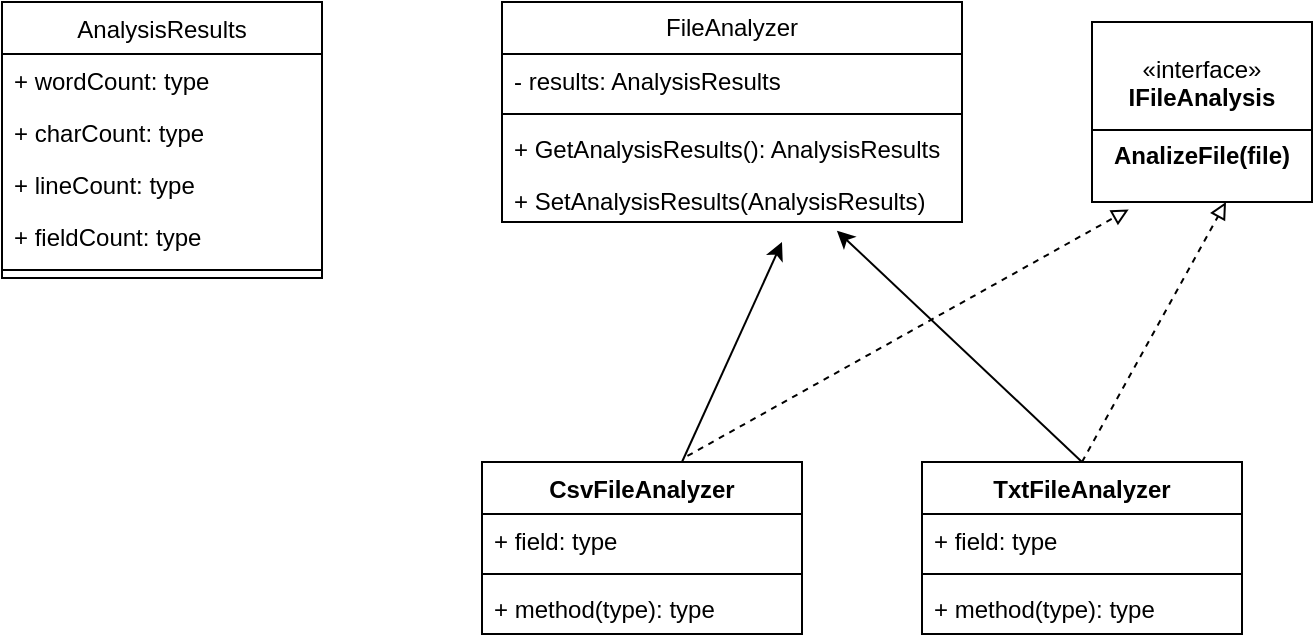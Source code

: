 <mxfile version="24.4.0" type="device">
  <diagram name="Page-1" id="gM_6Dn-CnzqExn7b6yO8">
    <mxGraphModel dx="726" dy="504" grid="1" gridSize="10" guides="1" tooltips="1" connect="1" arrows="1" fold="1" page="1" pageScale="1" pageWidth="850" pageHeight="1100" math="0" shadow="0">
      <root>
        <mxCell id="0" />
        <mxCell id="1" parent="0" />
        <mxCell id="VFUWJiDe5TxiRyz3XMpH-14" value="FileAnalyzer" style="swimlane;fontStyle=0;childLayout=stackLayout;horizontal=1;startSize=26;fillColor=none;horizontalStack=0;resizeParent=1;resizeParentMax=0;resizeLast=0;collapsible=1;marginBottom=0;whiteSpace=wrap;html=1;" vertex="1" parent="1">
          <mxGeometry x="290" y="120" width="230" height="110" as="geometry" />
        </mxCell>
        <mxCell id="VFUWJiDe5TxiRyz3XMpH-15" value="- results: AnalysisResults" style="text;strokeColor=none;fillColor=none;align=left;verticalAlign=top;spacingLeft=4;spacingRight=4;overflow=hidden;rotatable=0;points=[[0,0.5],[1,0.5]];portConstraint=eastwest;whiteSpace=wrap;html=1;" vertex="1" parent="VFUWJiDe5TxiRyz3XMpH-14">
          <mxGeometry y="26" width="230" height="26" as="geometry" />
        </mxCell>
        <mxCell id="VFUWJiDe5TxiRyz3XMpH-19" value="" style="line;strokeWidth=1;fillColor=none;align=left;verticalAlign=middle;spacingTop=-1;spacingLeft=3;spacingRight=3;rotatable=0;labelPosition=right;points=[];portConstraint=eastwest;strokeColor=inherit;" vertex="1" parent="VFUWJiDe5TxiRyz3XMpH-14">
          <mxGeometry y="52" width="230" height="8" as="geometry" />
        </mxCell>
        <mxCell id="VFUWJiDe5TxiRyz3XMpH-16" value="+ GetAnalysisResults(): AnalysisResults" style="text;strokeColor=none;fillColor=none;align=left;verticalAlign=top;spacingLeft=4;spacingRight=4;overflow=hidden;rotatable=0;points=[[0,0.5],[1,0.5]];portConstraint=eastwest;whiteSpace=wrap;html=1;" vertex="1" parent="VFUWJiDe5TxiRyz3XMpH-14">
          <mxGeometry y="60" width="230" height="26" as="geometry" />
        </mxCell>
        <mxCell id="VFUWJiDe5TxiRyz3XMpH-17" value="+ SetAnalysisResults(AnalysisResults)&amp;nbsp;" style="text;strokeColor=none;fillColor=none;align=left;verticalAlign=top;spacingLeft=4;spacingRight=4;overflow=hidden;rotatable=0;points=[[0,0.5],[1,0.5]];portConstraint=eastwest;whiteSpace=wrap;html=1;" vertex="1" parent="VFUWJiDe5TxiRyz3XMpH-14">
          <mxGeometry y="86" width="230" height="24" as="geometry" />
        </mxCell>
        <mxCell id="VFUWJiDe5TxiRyz3XMpH-20" value="CsvFileAnalyzer" style="swimlane;fontStyle=1;align=center;verticalAlign=top;childLayout=stackLayout;horizontal=1;startSize=26;horizontalStack=0;resizeParent=1;resizeParentMax=0;resizeLast=0;collapsible=1;marginBottom=0;whiteSpace=wrap;html=1;" vertex="1" parent="1">
          <mxGeometry x="280" y="350" width="160" height="86" as="geometry" />
        </mxCell>
        <mxCell id="VFUWJiDe5TxiRyz3XMpH-21" value="+ field: type" style="text;strokeColor=none;fillColor=none;align=left;verticalAlign=top;spacingLeft=4;spacingRight=4;overflow=hidden;rotatable=0;points=[[0,0.5],[1,0.5]];portConstraint=eastwest;whiteSpace=wrap;html=1;" vertex="1" parent="VFUWJiDe5TxiRyz3XMpH-20">
          <mxGeometry y="26" width="160" height="26" as="geometry" />
        </mxCell>
        <mxCell id="VFUWJiDe5TxiRyz3XMpH-22" value="" style="line;strokeWidth=1;fillColor=none;align=left;verticalAlign=middle;spacingTop=-1;spacingLeft=3;spacingRight=3;rotatable=0;labelPosition=right;points=[];portConstraint=eastwest;strokeColor=inherit;" vertex="1" parent="VFUWJiDe5TxiRyz3XMpH-20">
          <mxGeometry y="52" width="160" height="8" as="geometry" />
        </mxCell>
        <mxCell id="VFUWJiDe5TxiRyz3XMpH-23" value="+ method(type): type" style="text;strokeColor=none;fillColor=none;align=left;verticalAlign=top;spacingLeft=4;spacingRight=4;overflow=hidden;rotatable=0;points=[[0,0.5],[1,0.5]];portConstraint=eastwest;whiteSpace=wrap;html=1;" vertex="1" parent="VFUWJiDe5TxiRyz3XMpH-20">
          <mxGeometry y="60" width="160" height="26" as="geometry" />
        </mxCell>
        <mxCell id="VFUWJiDe5TxiRyz3XMpH-24" value="TxtFileAnalyzer" style="swimlane;fontStyle=1;align=center;verticalAlign=top;childLayout=stackLayout;horizontal=1;startSize=26;horizontalStack=0;resizeParent=1;resizeParentMax=0;resizeLast=0;collapsible=1;marginBottom=0;whiteSpace=wrap;html=1;" vertex="1" parent="1">
          <mxGeometry x="500" y="350" width="160" height="86" as="geometry" />
        </mxCell>
        <mxCell id="VFUWJiDe5TxiRyz3XMpH-25" value="+ field: type" style="text;strokeColor=none;fillColor=none;align=left;verticalAlign=top;spacingLeft=4;spacingRight=4;overflow=hidden;rotatable=0;points=[[0,0.5],[1,0.5]];portConstraint=eastwest;whiteSpace=wrap;html=1;" vertex="1" parent="VFUWJiDe5TxiRyz3XMpH-24">
          <mxGeometry y="26" width="160" height="26" as="geometry" />
        </mxCell>
        <mxCell id="VFUWJiDe5TxiRyz3XMpH-26" value="" style="line;strokeWidth=1;fillColor=none;align=left;verticalAlign=middle;spacingTop=-1;spacingLeft=3;spacingRight=3;rotatable=0;labelPosition=right;points=[];portConstraint=eastwest;strokeColor=inherit;" vertex="1" parent="VFUWJiDe5TxiRyz3XMpH-24">
          <mxGeometry y="52" width="160" height="8" as="geometry" />
        </mxCell>
        <mxCell id="VFUWJiDe5TxiRyz3XMpH-27" value="+ method(type): type" style="text;strokeColor=none;fillColor=none;align=left;verticalAlign=top;spacingLeft=4;spacingRight=4;overflow=hidden;rotatable=0;points=[[0,0.5],[1,0.5]];portConstraint=eastwest;whiteSpace=wrap;html=1;" vertex="1" parent="VFUWJiDe5TxiRyz3XMpH-24">
          <mxGeometry y="60" width="160" height="26" as="geometry" />
        </mxCell>
        <mxCell id="VFUWJiDe5TxiRyz3XMpH-28" value="«interface»&lt;br&gt;&lt;b&gt;IFileAnalysis&lt;/b&gt;&lt;div&gt;&lt;b&gt;&lt;br&gt;&lt;/b&gt;&lt;/div&gt;&lt;div&gt;&lt;b&gt;AnalizeFile(file)&lt;/b&gt;&lt;/div&gt;" style="html=1;whiteSpace=wrap;" vertex="1" parent="1">
          <mxGeometry x="585" y="130" width="110" height="90" as="geometry" />
        </mxCell>
        <mxCell id="VFUWJiDe5TxiRyz3XMpH-29" value="" style="line;strokeWidth=1;fillColor=none;align=left;verticalAlign=middle;spacingTop=-1;spacingLeft=3;spacingRight=3;rotatable=0;labelPosition=right;points=[];portConstraint=eastwest;strokeColor=inherit;" vertex="1" parent="1">
          <mxGeometry x="585" y="180" width="110" height="8" as="geometry" />
        </mxCell>
        <mxCell id="VFUWJiDe5TxiRyz3XMpH-31" style="rounded=0;orthogonalLoop=1;jettySize=auto;html=1;entryX=0.167;entryY=1.041;entryDx=0;entryDy=0;exitX=0.642;exitY=-0.035;exitDx=0;exitDy=0;exitPerimeter=0;dashed=1;endArrow=block;endFill=0;entryPerimeter=0;" edge="1" parent="1" source="VFUWJiDe5TxiRyz3XMpH-20" target="VFUWJiDe5TxiRyz3XMpH-28">
          <mxGeometry relative="1" as="geometry">
            <mxPoint x="440" y="368" as="sourcePoint" />
            <mxPoint x="585" y="150" as="targetPoint" />
          </mxGeometry>
        </mxCell>
        <mxCell id="VFUWJiDe5TxiRyz3XMpH-32" style="rounded=0;orthogonalLoop=1;jettySize=auto;html=1;entryX=0;entryY=0.5;entryDx=0;entryDy=0;exitX=0.5;exitY=0;exitDx=0;exitDy=0;dashed=1;endArrow=block;endFill=0;" edge="1" parent="1" source="VFUWJiDe5TxiRyz3XMpH-24">
          <mxGeometry relative="1" as="geometry">
            <mxPoint x="450" y="417" as="sourcePoint" />
            <mxPoint x="652" y="220" as="targetPoint" />
          </mxGeometry>
        </mxCell>
        <mxCell id="VFUWJiDe5TxiRyz3XMpH-33" style="rounded=0;orthogonalLoop=1;jettySize=auto;html=1;entryX=0.728;entryY=1.181;entryDx=0;entryDy=0;entryPerimeter=0;exitX=0.5;exitY=0;exitDx=0;exitDy=0;" edge="1" parent="1" source="VFUWJiDe5TxiRyz3XMpH-24" target="VFUWJiDe5TxiRyz3XMpH-17">
          <mxGeometry relative="1" as="geometry" />
        </mxCell>
        <mxCell id="VFUWJiDe5TxiRyz3XMpH-34" style="rounded=0;orthogonalLoop=1;jettySize=auto;html=1;" edge="1" parent="1">
          <mxGeometry relative="1" as="geometry">
            <mxPoint x="380" y="350" as="sourcePoint" />
            <mxPoint x="430" y="240" as="targetPoint" />
          </mxGeometry>
        </mxCell>
        <mxCell id="VFUWJiDe5TxiRyz3XMpH-35" value="&lt;span style=&quot;font-weight: 400; text-align: left;&quot;&gt;AnalysisResults&lt;/span&gt;" style="swimlane;fontStyle=1;align=center;verticalAlign=top;childLayout=stackLayout;horizontal=1;startSize=26;horizontalStack=0;resizeParent=1;resizeParentMax=0;resizeLast=0;collapsible=1;marginBottom=0;whiteSpace=wrap;html=1;" vertex="1" parent="1">
          <mxGeometry x="40" y="120" width="160" height="138" as="geometry" />
        </mxCell>
        <mxCell id="VFUWJiDe5TxiRyz3XMpH-36" value="+ wordCount: type" style="text;strokeColor=none;fillColor=none;align=left;verticalAlign=top;spacingLeft=4;spacingRight=4;overflow=hidden;rotatable=0;points=[[0,0.5],[1,0.5]];portConstraint=eastwest;whiteSpace=wrap;html=1;" vertex="1" parent="VFUWJiDe5TxiRyz3XMpH-35">
          <mxGeometry y="26" width="160" height="26" as="geometry" />
        </mxCell>
        <mxCell id="VFUWJiDe5TxiRyz3XMpH-43" value="+ charCount: type" style="text;strokeColor=none;fillColor=none;align=left;verticalAlign=top;spacingLeft=4;spacingRight=4;overflow=hidden;rotatable=0;points=[[0,0.5],[1,0.5]];portConstraint=eastwest;whiteSpace=wrap;html=1;" vertex="1" parent="VFUWJiDe5TxiRyz3XMpH-35">
          <mxGeometry y="52" width="160" height="26" as="geometry" />
        </mxCell>
        <mxCell id="VFUWJiDe5TxiRyz3XMpH-44" value="+ lineCount: type" style="text;strokeColor=none;fillColor=none;align=left;verticalAlign=top;spacingLeft=4;spacingRight=4;overflow=hidden;rotatable=0;points=[[0,0.5],[1,0.5]];portConstraint=eastwest;whiteSpace=wrap;html=1;" vertex="1" parent="VFUWJiDe5TxiRyz3XMpH-35">
          <mxGeometry y="78" width="160" height="26" as="geometry" />
        </mxCell>
        <mxCell id="VFUWJiDe5TxiRyz3XMpH-45" value="+ fieldCount: type" style="text;strokeColor=none;fillColor=none;align=left;verticalAlign=top;spacingLeft=4;spacingRight=4;overflow=hidden;rotatable=0;points=[[0,0.5],[1,0.5]];portConstraint=eastwest;whiteSpace=wrap;html=1;" vertex="1" parent="VFUWJiDe5TxiRyz3XMpH-35">
          <mxGeometry y="104" width="160" height="26" as="geometry" />
        </mxCell>
        <mxCell id="VFUWJiDe5TxiRyz3XMpH-37" value="" style="line;strokeWidth=1;fillColor=none;align=left;verticalAlign=middle;spacingTop=-1;spacingLeft=3;spacingRight=3;rotatable=0;labelPosition=right;points=[];portConstraint=eastwest;strokeColor=inherit;" vertex="1" parent="VFUWJiDe5TxiRyz3XMpH-35">
          <mxGeometry y="130" width="160" height="8" as="geometry" />
        </mxCell>
      </root>
    </mxGraphModel>
  </diagram>
</mxfile>
